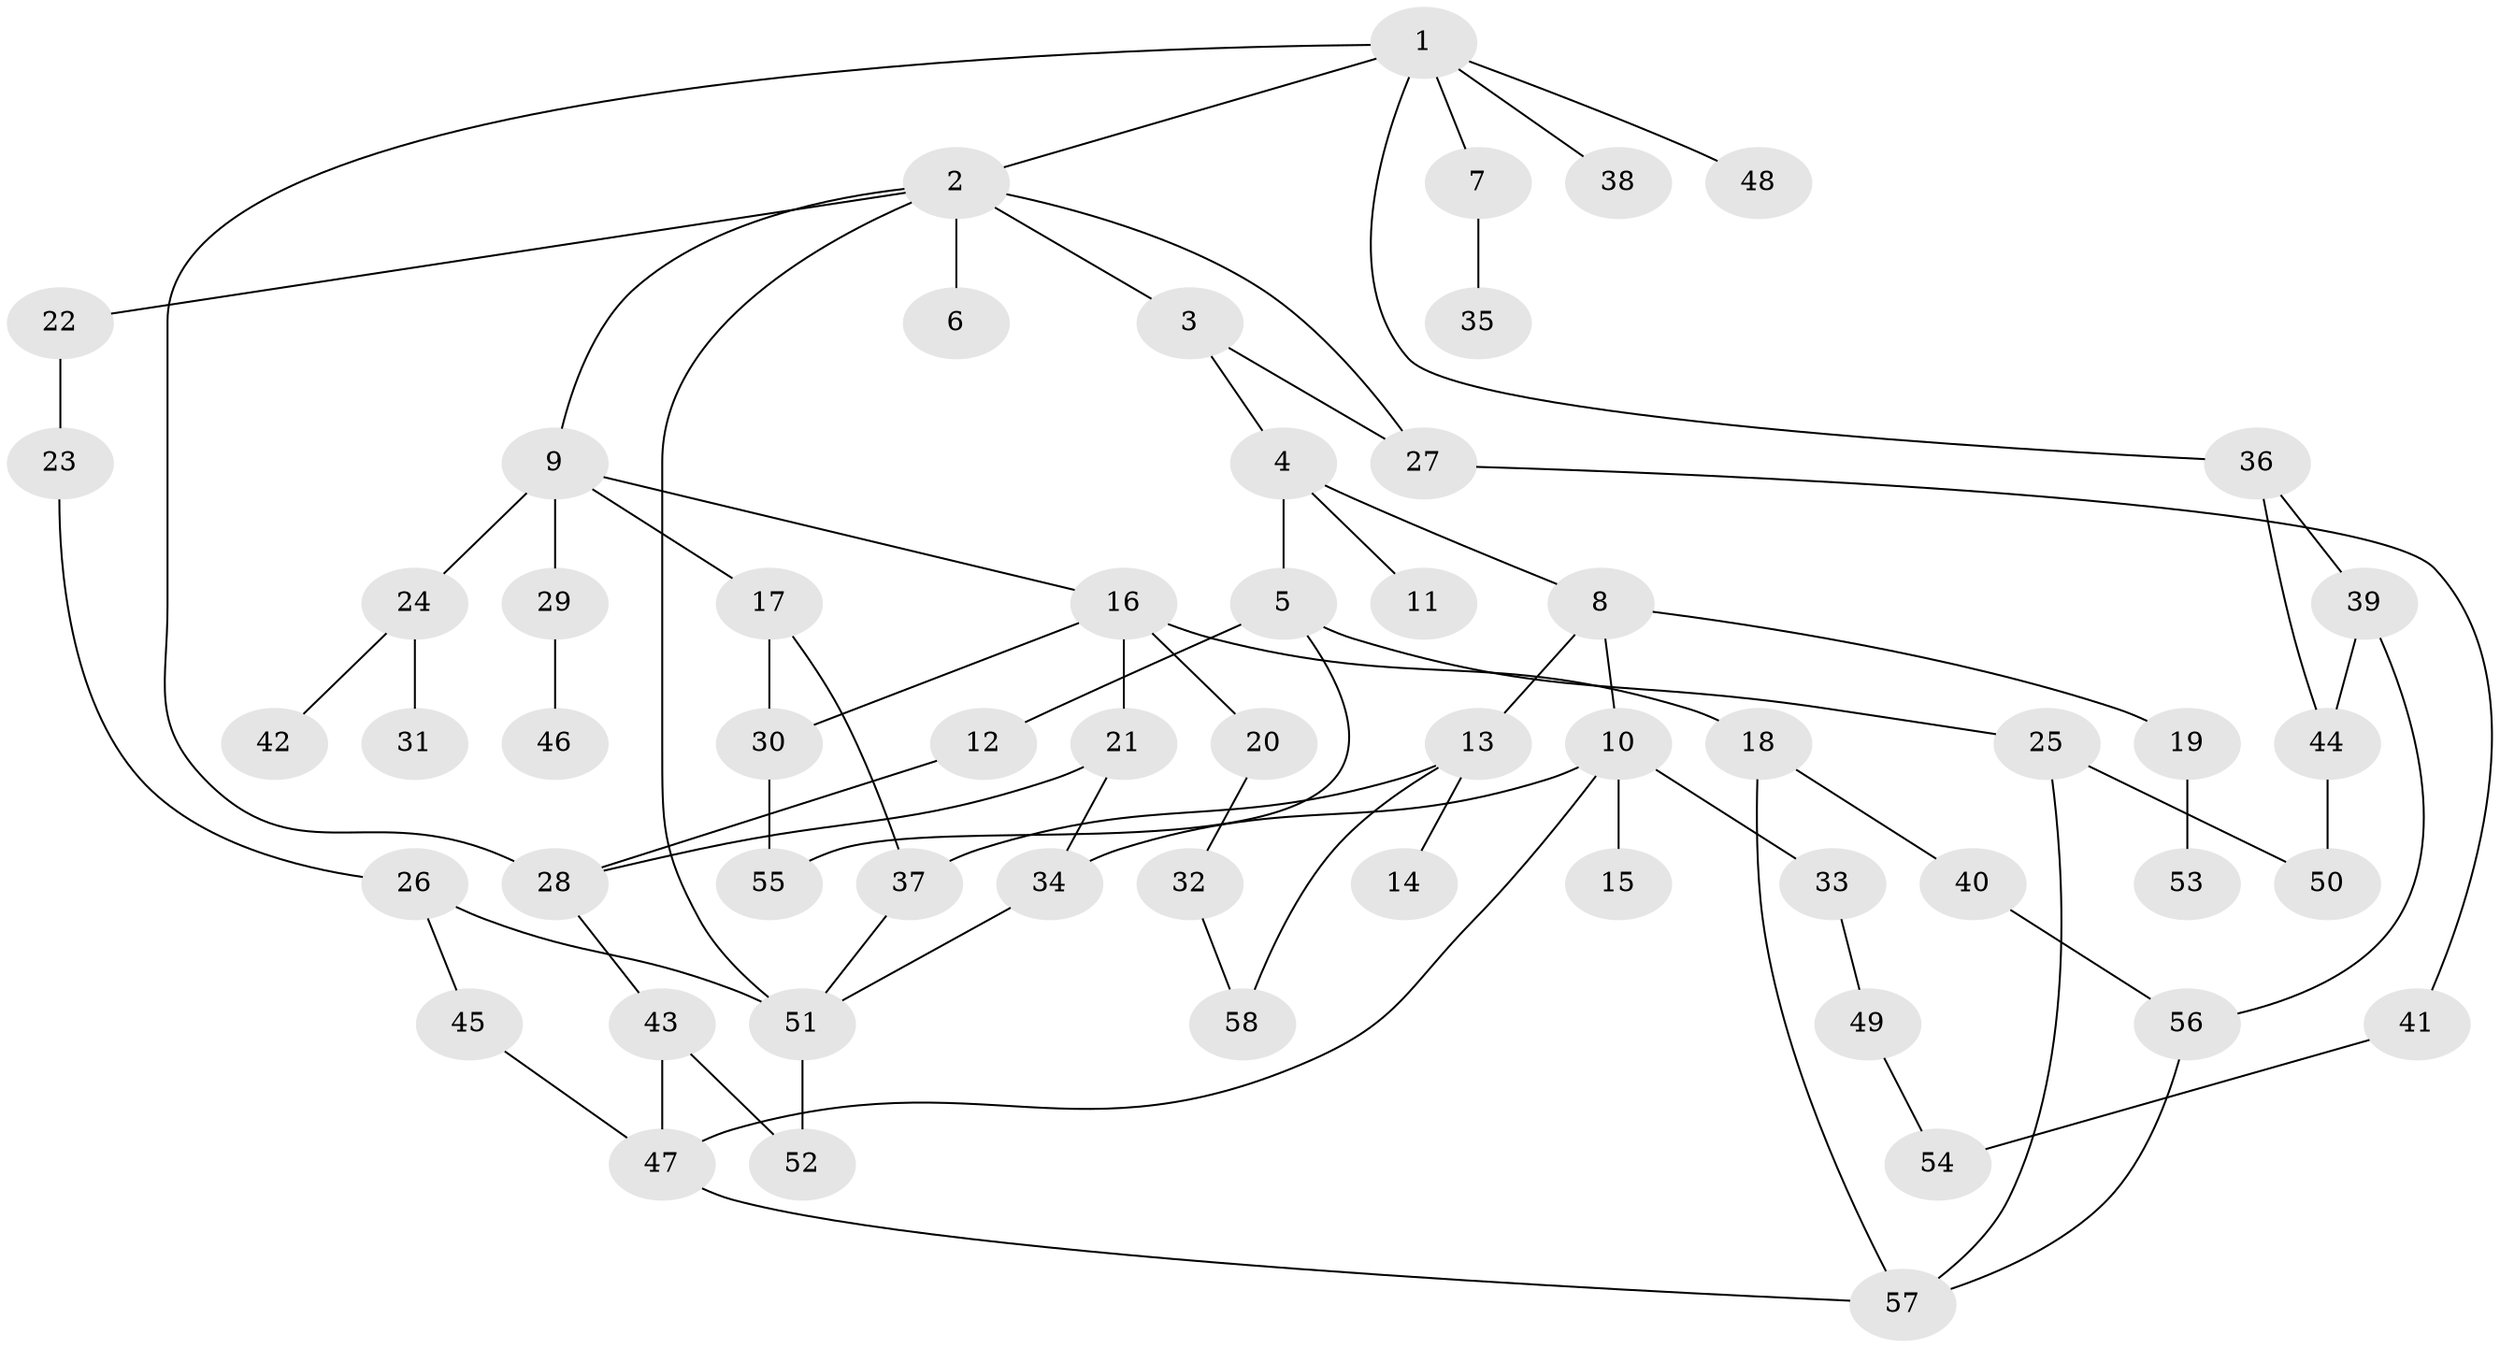 // coarse degree distribution, {5: 0.1, 6: 0.1, 4: 0.25, 1: 0.2, 3: 0.2, 2: 0.1, 8: 0.05}
// Generated by graph-tools (version 1.1) at 2025/36/03/04/25 23:36:11]
// undirected, 58 vertices, 78 edges
graph export_dot {
  node [color=gray90,style=filled];
  1;
  2;
  3;
  4;
  5;
  6;
  7;
  8;
  9;
  10;
  11;
  12;
  13;
  14;
  15;
  16;
  17;
  18;
  19;
  20;
  21;
  22;
  23;
  24;
  25;
  26;
  27;
  28;
  29;
  30;
  31;
  32;
  33;
  34;
  35;
  36;
  37;
  38;
  39;
  40;
  41;
  42;
  43;
  44;
  45;
  46;
  47;
  48;
  49;
  50;
  51;
  52;
  53;
  54;
  55;
  56;
  57;
  58;
  1 -- 2;
  1 -- 7;
  1 -- 36;
  1 -- 38;
  1 -- 48;
  1 -- 28;
  2 -- 3;
  2 -- 6;
  2 -- 9;
  2 -- 22;
  2 -- 27;
  2 -- 51;
  3 -- 4;
  3 -- 27;
  4 -- 5;
  4 -- 8;
  4 -- 11;
  5 -- 12;
  5 -- 25;
  5 -- 55;
  7 -- 35;
  8 -- 10;
  8 -- 13;
  8 -- 19;
  9 -- 16;
  9 -- 17;
  9 -- 24;
  9 -- 29;
  10 -- 15;
  10 -- 33;
  10 -- 47;
  10 -- 34;
  12 -- 28;
  13 -- 14;
  13 -- 37;
  13 -- 58;
  16 -- 18;
  16 -- 20;
  16 -- 21;
  16 -- 30;
  17 -- 30;
  17 -- 37;
  18 -- 40;
  18 -- 57;
  19 -- 53;
  20 -- 32;
  21 -- 28;
  21 -- 34;
  22 -- 23;
  23 -- 26;
  24 -- 31;
  24 -- 42;
  25 -- 57;
  25 -- 50;
  26 -- 45;
  26 -- 51;
  27 -- 41;
  28 -- 43;
  29 -- 46;
  30 -- 55;
  32 -- 58;
  33 -- 49;
  34 -- 51;
  36 -- 39;
  36 -- 44;
  37 -- 51;
  39 -- 44;
  39 -- 56;
  40 -- 56;
  41 -- 54;
  43 -- 47;
  43 -- 52;
  44 -- 50;
  45 -- 47;
  47 -- 57;
  49 -- 54;
  51 -- 52;
  56 -- 57;
}
